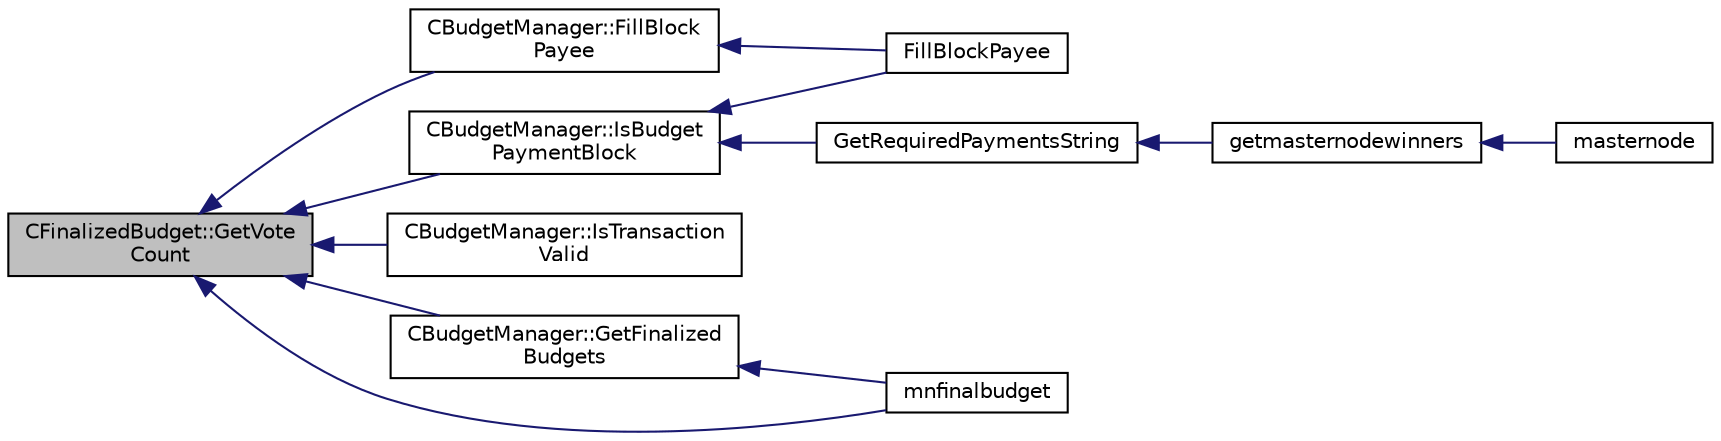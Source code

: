 digraph "CFinalizedBudget::GetVoteCount"
{
  edge [fontname="Helvetica",fontsize="10",labelfontname="Helvetica",labelfontsize="10"];
  node [fontname="Helvetica",fontsize="10",shape=record];
  rankdir="LR";
  Node85 [label="CFinalizedBudget::GetVote\lCount",height=0.2,width=0.4,color="black", fillcolor="grey75", style="filled", fontcolor="black"];
  Node85 -> Node86 [dir="back",color="midnightblue",fontsize="10",style="solid",fontname="Helvetica"];
  Node86 [label="CBudgetManager::FillBlock\lPayee",height=0.2,width=0.4,color="black", fillcolor="white", style="filled",URL="$class_c_budget_manager.html#aa52f3ff6c434fa5bf1a9e40d41bf4ade"];
  Node86 -> Node87 [dir="back",color="midnightblue",fontsize="10",style="solid",fontname="Helvetica"];
  Node87 [label="FillBlockPayee",height=0.2,width=0.4,color="black", fillcolor="white", style="filled",URL="$masternode-payments_8h.html#a2bd3aae33d7ebbea97792d1f1abfff03"];
  Node85 -> Node88 [dir="back",color="midnightblue",fontsize="10",style="solid",fontname="Helvetica"];
  Node88 [label="CBudgetManager::IsBudget\lPaymentBlock",height=0.2,width=0.4,color="black", fillcolor="white", style="filled",URL="$class_c_budget_manager.html#a1011c9399df614e09f77d87ebe4f7bca"];
  Node88 -> Node87 [dir="back",color="midnightblue",fontsize="10",style="solid",fontname="Helvetica"];
  Node88 -> Node89 [dir="back",color="midnightblue",fontsize="10",style="solid",fontname="Helvetica"];
  Node89 [label="GetRequiredPaymentsString",height=0.2,width=0.4,color="black", fillcolor="white", style="filled",URL="$masternode-payments_8h.html#a7828ab0b9a1302db35b658f727b260e1"];
  Node89 -> Node90 [dir="back",color="midnightblue",fontsize="10",style="solid",fontname="Helvetica"];
  Node90 [label="getmasternodewinners",height=0.2,width=0.4,color="black", fillcolor="white", style="filled",URL="$rpcmasternode_8cpp.html#a35582999650d0aa49b5d99299ea6770f"];
  Node90 -> Node91 [dir="back",color="midnightblue",fontsize="10",style="solid",fontname="Helvetica"];
  Node91 [label="masternode",height=0.2,width=0.4,color="black", fillcolor="white", style="filled",URL="$rpcmasternode_8cpp.html#a30609e443aeb47c29ed0878d16b1b5e1"];
  Node85 -> Node92 [dir="back",color="midnightblue",fontsize="10",style="solid",fontname="Helvetica"];
  Node92 [label="CBudgetManager::IsTransaction\lValid",height=0.2,width=0.4,color="black", fillcolor="white", style="filled",URL="$class_c_budget_manager.html#a1ad65c9d6a743371c0033abf623a291f"];
  Node85 -> Node93 [dir="back",color="midnightblue",fontsize="10",style="solid",fontname="Helvetica"];
  Node93 [label="CBudgetManager::GetFinalized\lBudgets",height=0.2,width=0.4,color="black", fillcolor="white", style="filled",URL="$class_c_budget_manager.html#ab806fb2d22db385f22bc9655e09b2944"];
  Node93 -> Node94 [dir="back",color="midnightblue",fontsize="10",style="solid",fontname="Helvetica"];
  Node94 [label="mnfinalbudget",height=0.2,width=0.4,color="black", fillcolor="white", style="filled",URL="$rpcmasternode-budget_8cpp.html#a9377cde49f5b62904aafb46d7d3c5e7c"];
  Node85 -> Node94 [dir="back",color="midnightblue",fontsize="10",style="solid",fontname="Helvetica"];
}
